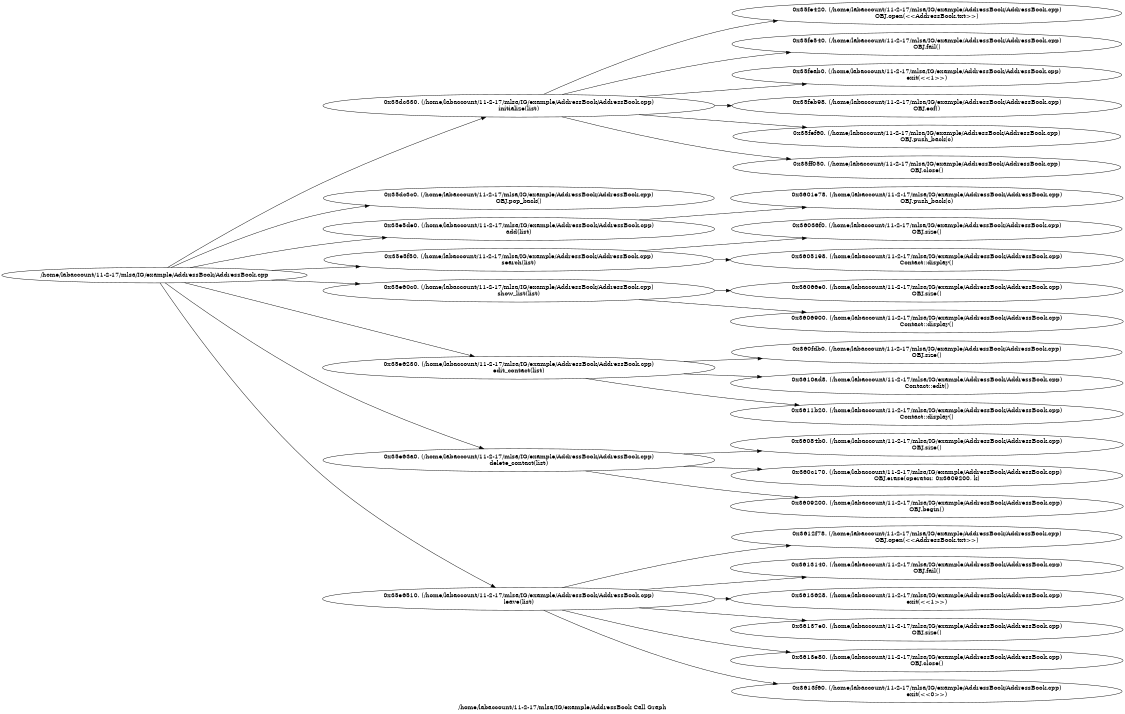 digraph "/home/labaccount/11-2-17/mlsa/IG/example/AddressBook Call Graph" {
	graph [dpi=300
		rankdir=LR
		size="7.5, 10"
		label="/home/labaccount/11-2-17/mlsa/IG/example/AddressBook Call Graph"
	];

	Node0x970634629 [shape=oval, label="/home/labaccount/11-2-17/mlsa/IG/example/AddressBook/AddressBook.cpp"];
	Node0x717299829 [shape=oval, label="0x35dc330. (/home/labaccount/11-2-17/mlsa/IG/example/AddressBook/AddressBook.cpp)\ninitialize(list)"];
	Node0x970634629 -> Node0x717299829;
	Node0x539733896 [shape=oval, label="0x35dc3c0. (/home/labaccount/11-2-17/mlsa/IG/example/AddressBook/AddressBook.cpp)\nOBJ.pop_back()"];
	Node0x970634629 -> Node0x539733896;
	Node0x154422734 [shape=oval, label="0x35e5de0. (/home/labaccount/11-2-17/mlsa/IG/example/AddressBook/AddressBook.cpp)\nadd(list)"];
	Node0x970634629 -> Node0x154422734;
	Node0x926863191 [shape=oval, label="0x35e5f50. (/home/labaccount/11-2-17/mlsa/IG/example/AddressBook/AddressBook.cpp)\nsearch(list)"];
	Node0x970634629 -> Node0x926863191;
	Node0x596742048 [shape=oval, label="0x35e60c0. (/home/labaccount/11-2-17/mlsa/IG/example/AddressBook/AddressBook.cpp)\nshow_list(list)"];
	Node0x970634629 -> Node0x596742048;
	Node0x696618630 [shape=oval, label="0x35e6230. (/home/labaccount/11-2-17/mlsa/IG/example/AddressBook/AddressBook.cpp)\nedit_contact(list)"];
	Node0x970634629 -> Node0x696618630;
	Node0x727675096 [shape=oval, label="0x35e63a0. (/home/labaccount/11-2-17/mlsa/IG/example/AddressBook/AddressBook.cpp)\ndelete_contact(list)"];
	Node0x970634629 -> Node0x727675096;
	Node0x685430747 [shape=oval, label="0x35e6510. (/home/labaccount/11-2-17/mlsa/IG/example/AddressBook/AddressBook.cpp)\nleave(list)"];
	Node0x970634629 -> Node0x685430747;
	Node0x335131158 [shape=oval, label="0x35fe420. (/home/labaccount/11-2-17/mlsa/IG/example/AddressBook/AddressBook.cpp)\nOBJ.open(<<AddressBook.txt>>)"];
	Node0x717299829 -> Node0x335131158;
	Node0x577667628 [shape=oval, label="0x35fe540. (/home/labaccount/11-2-17/mlsa/IG/example/AddressBook/AddressBook.cpp)\nOBJ.fail()"];
	Node0x717299829 -> Node0x577667628;
	Node0x754141275 [shape=oval, label="0x35feab0. (/home/labaccount/11-2-17/mlsa/IG/example/AddressBook/AddressBook.cpp)\nexit(<<1>>)"];
	Node0x717299829 -> Node0x754141275;
	Node0x108333309 [shape=oval, label="0x35feb98. (/home/labaccount/11-2-17/mlsa/IG/example/AddressBook/AddressBook.cpp)\nOBJ.eof()"];
	Node0x717299829 -> Node0x108333309;
	Node0x644090009 [shape=oval, label="0x35fef60. (/home/labaccount/11-2-17/mlsa/IG/example/AddressBook/AddressBook.cpp)\nOBJ.push_back(c)"];
	Node0x717299829 -> Node0x644090009;
	Node0x792196734 [shape=oval, label="0x35ff050. (/home/labaccount/11-2-17/mlsa/IG/example/AddressBook/AddressBook.cpp)\nOBJ.close()"];
	Node0x717299829 -> Node0x792196734;
	Node0x612107634 [shape=oval, label="0x3601e78. (/home/labaccount/11-2-17/mlsa/IG/example/AddressBook/AddressBook.cpp)\nOBJ.push_back(c)"];
	Node0x154422734 -> Node0x612107634;
	Node0x672388425 [shape=oval, label="0x36036f0. (/home/labaccount/11-2-17/mlsa/IG/example/AddressBook/AddressBook.cpp)\nOBJ.size()"];
	Node0x926863191 -> Node0x672388425;
	Node0x492678448 [shape=oval, label="0x3605198. (/home/labaccount/11-2-17/mlsa/IG/example/AddressBook/AddressBook.cpp)\nContact::display()"];
	Node0x926863191 -> Node0x492678448;
	Node0x226370502 [shape=oval, label="0x36066e0. (/home/labaccount/11-2-17/mlsa/IG/example/AddressBook/AddressBook.cpp)\nOBJ.size()"];
	Node0x596742048 -> Node0x226370502;
	Node0x788006763 [shape=oval, label="0x3606900. (/home/labaccount/11-2-17/mlsa/IG/example/AddressBook/AddressBook.cpp)\nContact::display()"];
	Node0x596742048 -> Node0x788006763;
	Node0x826982352 [shape=oval, label="0x360fdb0. (/home/labaccount/11-2-17/mlsa/IG/example/AddressBook/AddressBook.cpp)\nOBJ.size()"];
	Node0x696618630 -> Node0x826982352;
	Node0x886343304 [shape=oval, label="0x3610ad8. (/home/labaccount/11-2-17/mlsa/IG/example/AddressBook/AddressBook.cpp)\nContact::edit()"];
	Node0x696618630 -> Node0x886343304;
	Node0x680523530 [shape=oval, label="0x3611b20. (/home/labaccount/11-2-17/mlsa/IG/example/AddressBook/AddressBook.cpp)\nContact::display()"];
	Node0x696618630 -> Node0x680523530;
	Node0x164189574 [shape=oval, label="0x36084b0. (/home/labaccount/11-2-17/mlsa/IG/example/AddressBook/AddressBook.cpp)\nOBJ.size()"];
	Node0x727675096 -> Node0x164189574;
	Node0x184530461 [shape=oval, label="0x360c170. (/home/labaccount/11-2-17/mlsa/IG/example/AddressBook/AddressBook.cpp)\nOBJ.erase(operator, 0x3609200, k)"];
	Node0x727675096 -> Node0x184530461;
	Node0x921202039 [shape=oval, label="0x3609200. (/home/labaccount/11-2-17/mlsa/IG/example/AddressBook/AddressBook.cpp)\nOBJ.begin()"];
	Node0x727675096 -> Node0x921202039;
	Node0x266394383 [shape=oval, label="0x3612f78. (/home/labaccount/11-2-17/mlsa/IG/example/AddressBook/AddressBook.cpp)\nOBJ.open(<<AddressBook.txt>>)"];
	Node0x685430747 -> Node0x266394383;
	Node0x963904198 [shape=oval, label="0x3613140. (/home/labaccount/11-2-17/mlsa/IG/example/AddressBook/AddressBook.cpp)\nOBJ.fail()"];
	Node0x685430747 -> Node0x963904198;
	Node0x686508119 [shape=oval, label="0x3613628. (/home/labaccount/11-2-17/mlsa/IG/example/AddressBook/AddressBook.cpp)\nexit(<<1>>)"];
	Node0x685430747 -> Node0x686508119;
	Node0x505496011 [shape=oval, label="0x36137e0. (/home/labaccount/11-2-17/mlsa/IG/example/AddressBook/AddressBook.cpp)\nOBJ.size()"];
	Node0x685430747 -> Node0x505496011;
	Node0x831264307 [shape=oval, label="0x3613e80. (/home/labaccount/11-2-17/mlsa/IG/example/AddressBook/AddressBook.cpp)\nOBJ.close()"];
	Node0x685430747 -> Node0x831264307;
	Node0x540214374 [shape=oval, label="0x3613f60. (/home/labaccount/11-2-17/mlsa/IG/example/AddressBook/AddressBook.cpp)\nexit(<<0>>)"];
	Node0x685430747 -> Node0x540214374;
}